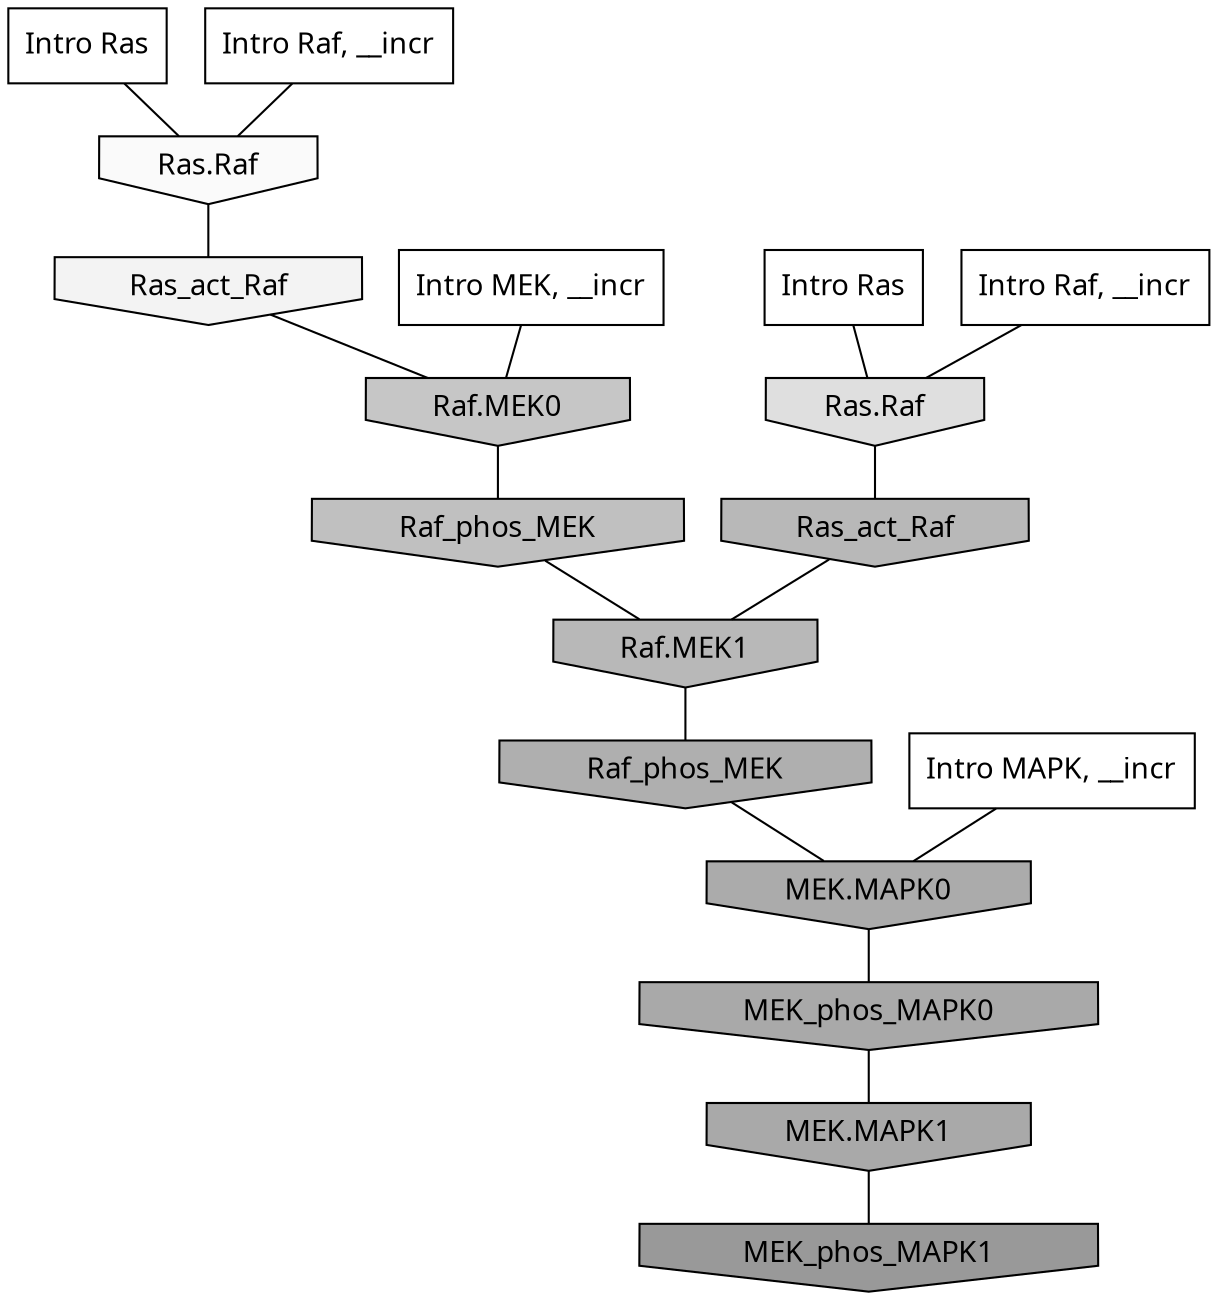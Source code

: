 digraph G{
  rankdir="TB";
  ranksep=0.30;
  node [fontname="CMU Serif"];
  edge [fontname="CMU Serif"];
  
  13 [label="Intro Ras", shape=rectangle, style=filled, fillcolor="0.000 0.000 1.000"]
  
  65 [label="Intro Ras", shape=rectangle, style=filled, fillcolor="0.000 0.000 1.000"]
  
  338 [label="Intro Raf, __incr", shape=rectangle, style=filled, fillcolor="0.000 0.000 1.000"]
  
  644 [label="Intro Raf, __incr", shape=rectangle, style=filled, fillcolor="0.000 0.000 1.000"]
  
  2017 [label="Intro MEK, __incr", shape=rectangle, style=filled, fillcolor="0.000 0.000 1.000"]
  
  2108 [label="Intro MAPK, __incr", shape=rectangle, style=filled, fillcolor="0.000 0.000 1.000"]
  
  3470 [label="Ras.Raf", shape=invhouse, style=filled, fillcolor="0.000 0.000 0.977"]
  
  3685 [label="Ras_act_Raf", shape=invhouse, style=filled, fillcolor="0.000 0.000 0.951"]
  
  4968 [label="Ras.Raf", shape=invhouse, style=filled, fillcolor="0.000 0.000 0.872"]
  
  7123 [label="Raf.MEK0", shape=invhouse, style=filled, fillcolor="0.000 0.000 0.776"]
  
  7962 [label="Raf_phos_MEK", shape=invhouse, style=filled, fillcolor="0.000 0.000 0.751"]
  
  9034 [label="Ras_act_Raf", shape=invhouse, style=filled, fillcolor="0.000 0.000 0.721"]
  
  9039 [label="Raf.MEK1", shape=invhouse, style=filled, fillcolor="0.000 0.000 0.721"]
  
  10746 [label="Raf_phos_MEK", shape=invhouse, style=filled, fillcolor="0.000 0.000 0.686"]
  
  11652 [label="MEK.MAPK0", shape=invhouse, style=filled, fillcolor="0.000 0.000 0.671"]
  
  12134 [label="MEK_phos_MAPK0", shape=invhouse, style=filled, fillcolor="0.000 0.000 0.663"]
  
  12135 [label="MEK.MAPK1", shape=invhouse, style=filled, fillcolor="0.000 0.000 0.663"]
  
  16299 [label="MEK_phos_MAPK1", shape=invhouse, style=filled, fillcolor="0.000 0.000 0.600"]
  
  
  12135 -> 16299 [dir=none, color="0.000 0.000 0.000"] 
  12134 -> 12135 [dir=none, color="0.000 0.000 0.000"] 
  11652 -> 12134 [dir=none, color="0.000 0.000 0.000"] 
  10746 -> 11652 [dir=none, color="0.000 0.000 0.000"] 
  9039 -> 10746 [dir=none, color="0.000 0.000 0.000"] 
  9034 -> 9039 [dir=none, color="0.000 0.000 0.000"] 
  7962 -> 9039 [dir=none, color="0.000 0.000 0.000"] 
  7123 -> 7962 [dir=none, color="0.000 0.000 0.000"] 
  4968 -> 9034 [dir=none, color="0.000 0.000 0.000"] 
  3685 -> 7123 [dir=none, color="0.000 0.000 0.000"] 
  3470 -> 3685 [dir=none, color="0.000 0.000 0.000"] 
  2108 -> 11652 [dir=none, color="0.000 0.000 0.000"] 
  2017 -> 7123 [dir=none, color="0.000 0.000 0.000"] 
  644 -> 3470 [dir=none, color="0.000 0.000 0.000"] 
  338 -> 4968 [dir=none, color="0.000 0.000 0.000"] 
  65 -> 4968 [dir=none, color="0.000 0.000 0.000"] 
  13 -> 3470 [dir=none, color="0.000 0.000 0.000"] 
  
  }
